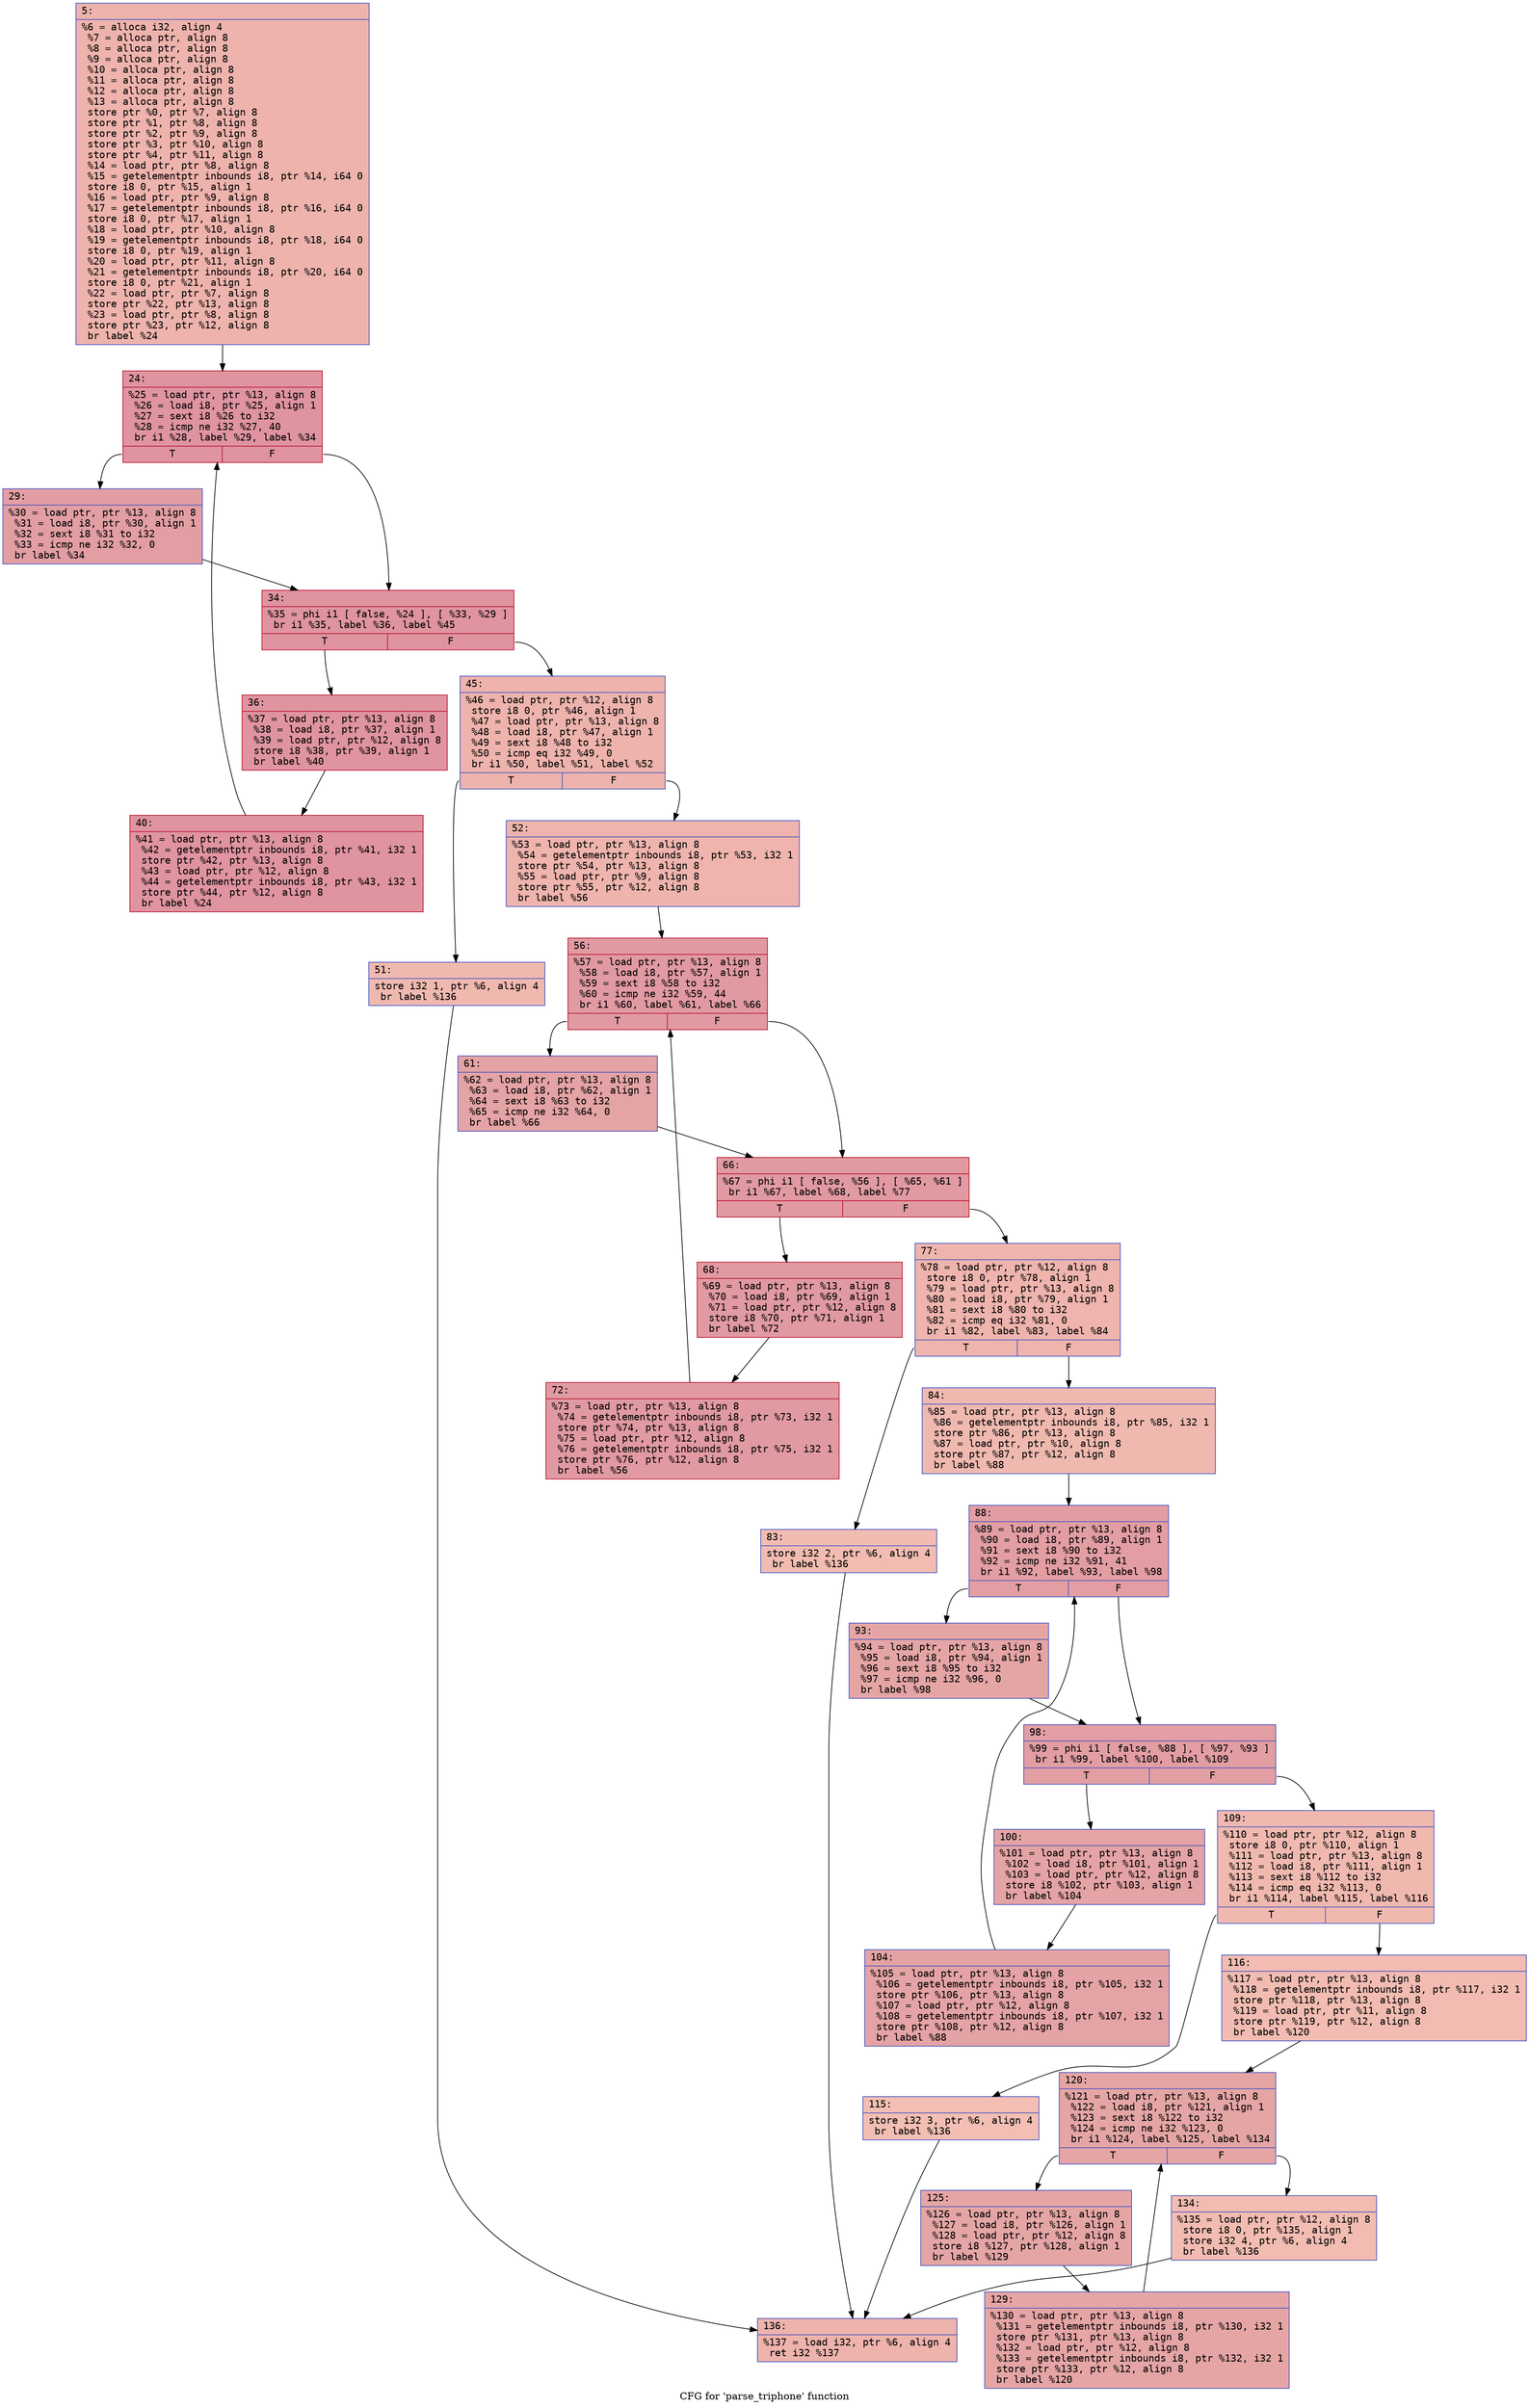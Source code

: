 digraph "CFG for 'parse_triphone' function" {
	label="CFG for 'parse_triphone' function";

	Node0x6000012f7480 [shape=record,color="#3d50c3ff", style=filled, fillcolor="#d6524470" fontname="Courier",label="{5:\l|  %6 = alloca i32, align 4\l  %7 = alloca ptr, align 8\l  %8 = alloca ptr, align 8\l  %9 = alloca ptr, align 8\l  %10 = alloca ptr, align 8\l  %11 = alloca ptr, align 8\l  %12 = alloca ptr, align 8\l  %13 = alloca ptr, align 8\l  store ptr %0, ptr %7, align 8\l  store ptr %1, ptr %8, align 8\l  store ptr %2, ptr %9, align 8\l  store ptr %3, ptr %10, align 8\l  store ptr %4, ptr %11, align 8\l  %14 = load ptr, ptr %8, align 8\l  %15 = getelementptr inbounds i8, ptr %14, i64 0\l  store i8 0, ptr %15, align 1\l  %16 = load ptr, ptr %9, align 8\l  %17 = getelementptr inbounds i8, ptr %16, i64 0\l  store i8 0, ptr %17, align 1\l  %18 = load ptr, ptr %10, align 8\l  %19 = getelementptr inbounds i8, ptr %18, i64 0\l  store i8 0, ptr %19, align 1\l  %20 = load ptr, ptr %11, align 8\l  %21 = getelementptr inbounds i8, ptr %20, i64 0\l  store i8 0, ptr %21, align 1\l  %22 = load ptr, ptr %7, align 8\l  store ptr %22, ptr %13, align 8\l  %23 = load ptr, ptr %8, align 8\l  store ptr %23, ptr %12, align 8\l  br label %24\l}"];
	Node0x6000012f7480 -> Node0x6000012f74d0[tooltip="5 -> 24\nProbability 100.00%" ];
	Node0x6000012f74d0 [shape=record,color="#b70d28ff", style=filled, fillcolor="#b70d2870" fontname="Courier",label="{24:\l|  %25 = load ptr, ptr %13, align 8\l  %26 = load i8, ptr %25, align 1\l  %27 = sext i8 %26 to i32\l  %28 = icmp ne i32 %27, 40\l  br i1 %28, label %29, label %34\l|{<s0>T|<s1>F}}"];
	Node0x6000012f74d0:s0 -> Node0x6000012f7520[tooltip="24 -> 29\nProbability 50.00%" ];
	Node0x6000012f74d0:s1 -> Node0x6000012f7570[tooltip="24 -> 34\nProbability 50.00%" ];
	Node0x6000012f7520 [shape=record,color="#3d50c3ff", style=filled, fillcolor="#be242e70" fontname="Courier",label="{29:\l|  %30 = load ptr, ptr %13, align 8\l  %31 = load i8, ptr %30, align 1\l  %32 = sext i8 %31 to i32\l  %33 = icmp ne i32 %32, 0\l  br label %34\l}"];
	Node0x6000012f7520 -> Node0x6000012f7570[tooltip="29 -> 34\nProbability 100.00%" ];
	Node0x6000012f7570 [shape=record,color="#b70d28ff", style=filled, fillcolor="#b70d2870" fontname="Courier",label="{34:\l|  %35 = phi i1 [ false, %24 ], [ %33, %29 ]\l  br i1 %35, label %36, label %45\l|{<s0>T|<s1>F}}"];
	Node0x6000012f7570:s0 -> Node0x6000012f75c0[tooltip="34 -> 36\nProbability 96.88%" ];
	Node0x6000012f7570:s1 -> Node0x6000012f7660[tooltip="34 -> 45\nProbability 3.12%" ];
	Node0x6000012f75c0 [shape=record,color="#b70d28ff", style=filled, fillcolor="#b70d2870" fontname="Courier",label="{36:\l|  %37 = load ptr, ptr %13, align 8\l  %38 = load i8, ptr %37, align 1\l  %39 = load ptr, ptr %12, align 8\l  store i8 %38, ptr %39, align 1\l  br label %40\l}"];
	Node0x6000012f75c0 -> Node0x6000012f7610[tooltip="36 -> 40\nProbability 100.00%" ];
	Node0x6000012f7610 [shape=record,color="#b70d28ff", style=filled, fillcolor="#b70d2870" fontname="Courier",label="{40:\l|  %41 = load ptr, ptr %13, align 8\l  %42 = getelementptr inbounds i8, ptr %41, i32 1\l  store ptr %42, ptr %13, align 8\l  %43 = load ptr, ptr %12, align 8\l  %44 = getelementptr inbounds i8, ptr %43, i32 1\l  store ptr %44, ptr %12, align 8\l  br label %24\l}"];
	Node0x6000012f7610 -> Node0x6000012f74d0[tooltip="40 -> 24\nProbability 100.00%" ];
	Node0x6000012f7660 [shape=record,color="#3d50c3ff", style=filled, fillcolor="#d6524470" fontname="Courier",label="{45:\l|  %46 = load ptr, ptr %12, align 8\l  store i8 0, ptr %46, align 1\l  %47 = load ptr, ptr %13, align 8\l  %48 = load i8, ptr %47, align 1\l  %49 = sext i8 %48 to i32\l  %50 = icmp eq i32 %49, 0\l  br i1 %50, label %51, label %52\l|{<s0>T|<s1>F}}"];
	Node0x6000012f7660:s0 -> Node0x6000012f76b0[tooltip="45 -> 51\nProbability 37.50%" ];
	Node0x6000012f7660:s1 -> Node0x6000012f7700[tooltip="45 -> 52\nProbability 62.50%" ];
	Node0x6000012f76b0 [shape=record,color="#3d50c3ff", style=filled, fillcolor="#de614d70" fontname="Courier",label="{51:\l|  store i32 1, ptr %6, align 4\l  br label %136\l}"];
	Node0x6000012f76b0 -> Node0x6000012f7d90[tooltip="51 -> 136\nProbability 100.00%" ];
	Node0x6000012f7700 [shape=record,color="#3d50c3ff", style=filled, fillcolor="#d8564670" fontname="Courier",label="{52:\l|  %53 = load ptr, ptr %13, align 8\l  %54 = getelementptr inbounds i8, ptr %53, i32 1\l  store ptr %54, ptr %13, align 8\l  %55 = load ptr, ptr %9, align 8\l  store ptr %55, ptr %12, align 8\l  br label %56\l}"];
	Node0x6000012f7700 -> Node0x6000012f7750[tooltip="52 -> 56\nProbability 100.00%" ];
	Node0x6000012f7750 [shape=record,color="#b70d28ff", style=filled, fillcolor="#bb1b2c70" fontname="Courier",label="{56:\l|  %57 = load ptr, ptr %13, align 8\l  %58 = load i8, ptr %57, align 1\l  %59 = sext i8 %58 to i32\l  %60 = icmp ne i32 %59, 44\l  br i1 %60, label %61, label %66\l|{<s0>T|<s1>F}}"];
	Node0x6000012f7750:s0 -> Node0x6000012f77a0[tooltip="56 -> 61\nProbability 50.00%" ];
	Node0x6000012f7750:s1 -> Node0x6000012f77f0[tooltip="56 -> 66\nProbability 50.00%" ];
	Node0x6000012f77a0 [shape=record,color="#3d50c3ff", style=filled, fillcolor="#c32e3170" fontname="Courier",label="{61:\l|  %62 = load ptr, ptr %13, align 8\l  %63 = load i8, ptr %62, align 1\l  %64 = sext i8 %63 to i32\l  %65 = icmp ne i32 %64, 0\l  br label %66\l}"];
	Node0x6000012f77a0 -> Node0x6000012f77f0[tooltip="61 -> 66\nProbability 100.00%" ];
	Node0x6000012f77f0 [shape=record,color="#b70d28ff", style=filled, fillcolor="#bb1b2c70" fontname="Courier",label="{66:\l|  %67 = phi i1 [ false, %56 ], [ %65, %61 ]\l  br i1 %67, label %68, label %77\l|{<s0>T|<s1>F}}"];
	Node0x6000012f77f0:s0 -> Node0x6000012f7840[tooltip="66 -> 68\nProbability 96.88%" ];
	Node0x6000012f77f0:s1 -> Node0x6000012f78e0[tooltip="66 -> 77\nProbability 3.12%" ];
	Node0x6000012f7840 [shape=record,color="#b70d28ff", style=filled, fillcolor="#bb1b2c70" fontname="Courier",label="{68:\l|  %69 = load ptr, ptr %13, align 8\l  %70 = load i8, ptr %69, align 1\l  %71 = load ptr, ptr %12, align 8\l  store i8 %70, ptr %71, align 1\l  br label %72\l}"];
	Node0x6000012f7840 -> Node0x6000012f7890[tooltip="68 -> 72\nProbability 100.00%" ];
	Node0x6000012f7890 [shape=record,color="#b70d28ff", style=filled, fillcolor="#bb1b2c70" fontname="Courier",label="{72:\l|  %73 = load ptr, ptr %13, align 8\l  %74 = getelementptr inbounds i8, ptr %73, i32 1\l  store ptr %74, ptr %13, align 8\l  %75 = load ptr, ptr %12, align 8\l  %76 = getelementptr inbounds i8, ptr %75, i32 1\l  store ptr %76, ptr %12, align 8\l  br label %56\l}"];
	Node0x6000012f7890 -> Node0x6000012f7750[tooltip="72 -> 56\nProbability 100.00%" ];
	Node0x6000012f78e0 [shape=record,color="#3d50c3ff", style=filled, fillcolor="#d8564670" fontname="Courier",label="{77:\l|  %78 = load ptr, ptr %12, align 8\l  store i8 0, ptr %78, align 1\l  %79 = load ptr, ptr %13, align 8\l  %80 = load i8, ptr %79, align 1\l  %81 = sext i8 %80 to i32\l  %82 = icmp eq i32 %81, 0\l  br i1 %82, label %83, label %84\l|{<s0>T|<s1>F}}"];
	Node0x6000012f78e0:s0 -> Node0x6000012f7930[tooltip="77 -> 83\nProbability 37.50%" ];
	Node0x6000012f78e0:s1 -> Node0x6000012f7980[tooltip="77 -> 84\nProbability 62.50%" ];
	Node0x6000012f7930 [shape=record,color="#3d50c3ff", style=filled, fillcolor="#e1675170" fontname="Courier",label="{83:\l|  store i32 2, ptr %6, align 4\l  br label %136\l}"];
	Node0x6000012f7930 -> Node0x6000012f7d90[tooltip="83 -> 136\nProbability 100.00%" ];
	Node0x6000012f7980 [shape=record,color="#3d50c3ff", style=filled, fillcolor="#de614d70" fontname="Courier",label="{84:\l|  %85 = load ptr, ptr %13, align 8\l  %86 = getelementptr inbounds i8, ptr %85, i32 1\l  store ptr %86, ptr %13, align 8\l  %87 = load ptr, ptr %10, align 8\l  store ptr %87, ptr %12, align 8\l  br label %88\l}"];
	Node0x6000012f7980 -> Node0x6000012f79d0[tooltip="84 -> 88\nProbability 100.00%" ];
	Node0x6000012f79d0 [shape=record,color="#3d50c3ff", style=filled, fillcolor="#be242e70" fontname="Courier",label="{88:\l|  %89 = load ptr, ptr %13, align 8\l  %90 = load i8, ptr %89, align 1\l  %91 = sext i8 %90 to i32\l  %92 = icmp ne i32 %91, 41\l  br i1 %92, label %93, label %98\l|{<s0>T|<s1>F}}"];
	Node0x6000012f79d0:s0 -> Node0x6000012f7a20[tooltip="88 -> 93\nProbability 50.00%" ];
	Node0x6000012f79d0:s1 -> Node0x6000012f7a70[tooltip="88 -> 98\nProbability 50.00%" ];
	Node0x6000012f7a20 [shape=record,color="#3d50c3ff", style=filled, fillcolor="#c5333470" fontname="Courier",label="{93:\l|  %94 = load ptr, ptr %13, align 8\l  %95 = load i8, ptr %94, align 1\l  %96 = sext i8 %95 to i32\l  %97 = icmp ne i32 %96, 0\l  br label %98\l}"];
	Node0x6000012f7a20 -> Node0x6000012f7a70[tooltip="93 -> 98\nProbability 100.00%" ];
	Node0x6000012f7a70 [shape=record,color="#3d50c3ff", style=filled, fillcolor="#be242e70" fontname="Courier",label="{98:\l|  %99 = phi i1 [ false, %88 ], [ %97, %93 ]\l  br i1 %99, label %100, label %109\l|{<s0>T|<s1>F}}"];
	Node0x6000012f7a70:s0 -> Node0x6000012f7ac0[tooltip="98 -> 100\nProbability 96.88%" ];
	Node0x6000012f7a70:s1 -> Node0x6000012f7b60[tooltip="98 -> 109\nProbability 3.12%" ];
	Node0x6000012f7ac0 [shape=record,color="#3d50c3ff", style=filled, fillcolor="#c32e3170" fontname="Courier",label="{100:\l|  %101 = load ptr, ptr %13, align 8\l  %102 = load i8, ptr %101, align 1\l  %103 = load ptr, ptr %12, align 8\l  store i8 %102, ptr %103, align 1\l  br label %104\l}"];
	Node0x6000012f7ac0 -> Node0x6000012f7b10[tooltip="100 -> 104\nProbability 100.00%" ];
	Node0x6000012f7b10 [shape=record,color="#3d50c3ff", style=filled, fillcolor="#c32e3170" fontname="Courier",label="{104:\l|  %105 = load ptr, ptr %13, align 8\l  %106 = getelementptr inbounds i8, ptr %105, i32 1\l  store ptr %106, ptr %13, align 8\l  %107 = load ptr, ptr %12, align 8\l  %108 = getelementptr inbounds i8, ptr %107, i32 1\l  store ptr %108, ptr %12, align 8\l  br label %88\l}"];
	Node0x6000012f7b10 -> Node0x6000012f79d0[tooltip="104 -> 88\nProbability 100.00%" ];
	Node0x6000012f7b60 [shape=record,color="#3d50c3ff", style=filled, fillcolor="#de614d70" fontname="Courier",label="{109:\l|  %110 = load ptr, ptr %12, align 8\l  store i8 0, ptr %110, align 1\l  %111 = load ptr, ptr %13, align 8\l  %112 = load i8, ptr %111, align 1\l  %113 = sext i8 %112 to i32\l  %114 = icmp eq i32 %113, 0\l  br i1 %114, label %115, label %116\l|{<s0>T|<s1>F}}"];
	Node0x6000012f7b60:s0 -> Node0x6000012f7bb0[tooltip="109 -> 115\nProbability 37.50%" ];
	Node0x6000012f7b60:s1 -> Node0x6000012f7c00[tooltip="109 -> 116\nProbability 62.50%" ];
	Node0x6000012f7bb0 [shape=record,color="#3d50c3ff", style=filled, fillcolor="#e36c5570" fontname="Courier",label="{115:\l|  store i32 3, ptr %6, align 4\l  br label %136\l}"];
	Node0x6000012f7bb0 -> Node0x6000012f7d90[tooltip="115 -> 136\nProbability 100.00%" ];
	Node0x6000012f7c00 [shape=record,color="#3d50c3ff", style=filled, fillcolor="#e1675170" fontname="Courier",label="{116:\l|  %117 = load ptr, ptr %13, align 8\l  %118 = getelementptr inbounds i8, ptr %117, i32 1\l  store ptr %118, ptr %13, align 8\l  %119 = load ptr, ptr %11, align 8\l  store ptr %119, ptr %12, align 8\l  br label %120\l}"];
	Node0x6000012f7c00 -> Node0x6000012f7c50[tooltip="116 -> 120\nProbability 100.00%" ];
	Node0x6000012f7c50 [shape=record,color="#3d50c3ff", style=filled, fillcolor="#c5333470" fontname="Courier",label="{120:\l|  %121 = load ptr, ptr %13, align 8\l  %122 = load i8, ptr %121, align 1\l  %123 = sext i8 %122 to i32\l  %124 = icmp ne i32 %123, 0\l  br i1 %124, label %125, label %134\l|{<s0>T|<s1>F}}"];
	Node0x6000012f7c50:s0 -> Node0x6000012f7ca0[tooltip="120 -> 125\nProbability 96.88%" ];
	Node0x6000012f7c50:s1 -> Node0x6000012f7d40[tooltip="120 -> 134\nProbability 3.12%" ];
	Node0x6000012f7ca0 [shape=record,color="#3d50c3ff", style=filled, fillcolor="#c5333470" fontname="Courier",label="{125:\l|  %126 = load ptr, ptr %13, align 8\l  %127 = load i8, ptr %126, align 1\l  %128 = load ptr, ptr %12, align 8\l  store i8 %127, ptr %128, align 1\l  br label %129\l}"];
	Node0x6000012f7ca0 -> Node0x6000012f7cf0[tooltip="125 -> 129\nProbability 100.00%" ];
	Node0x6000012f7cf0 [shape=record,color="#3d50c3ff", style=filled, fillcolor="#c5333470" fontname="Courier",label="{129:\l|  %130 = load ptr, ptr %13, align 8\l  %131 = getelementptr inbounds i8, ptr %130, i32 1\l  store ptr %131, ptr %13, align 8\l  %132 = load ptr, ptr %12, align 8\l  %133 = getelementptr inbounds i8, ptr %132, i32 1\l  store ptr %133, ptr %12, align 8\l  br label %120\l}"];
	Node0x6000012f7cf0 -> Node0x6000012f7c50[tooltip="129 -> 120\nProbability 100.00%" ];
	Node0x6000012f7d40 [shape=record,color="#3d50c3ff", style=filled, fillcolor="#e1675170" fontname="Courier",label="{134:\l|  %135 = load ptr, ptr %12, align 8\l  store i8 0, ptr %135, align 1\l  store i32 4, ptr %6, align 4\l  br label %136\l}"];
	Node0x6000012f7d40 -> Node0x6000012f7d90[tooltip="134 -> 136\nProbability 100.00%" ];
	Node0x6000012f7d90 [shape=record,color="#3d50c3ff", style=filled, fillcolor="#d6524470" fontname="Courier",label="{136:\l|  %137 = load i32, ptr %6, align 4\l  ret i32 %137\l}"];
}
